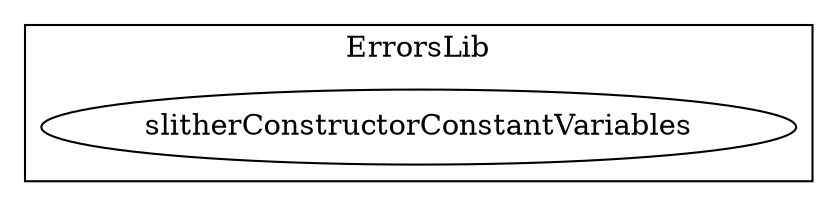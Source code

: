strict digraph {
subgraph cluster_536_ErrorsLib {
label = "ErrorsLib"
"536_slitherConstructorConstantVariables" [label="slitherConstructorConstantVariables"]
}subgraph cluster_solidity {
label = "[Solidity]"
}
}